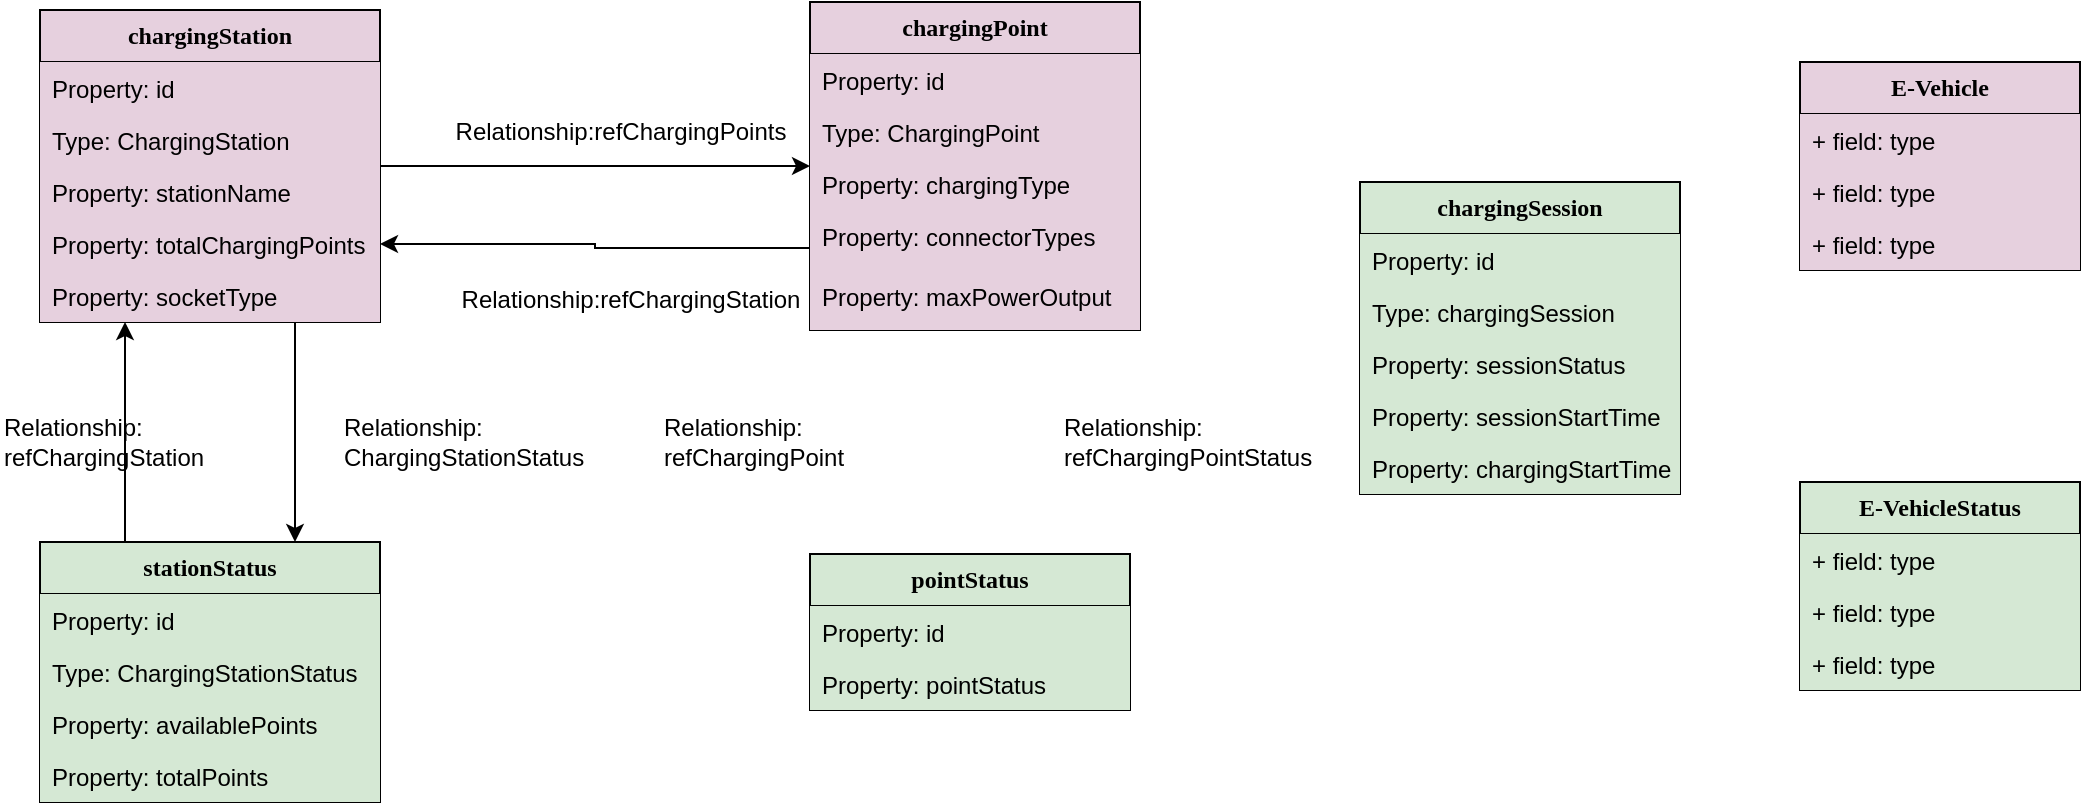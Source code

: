 <mxfile version="28.0.4">
  <diagram name="Page-1" id="6133507b-19e7-1e82-6fc7-422aa6c4b21f">
    <mxGraphModel dx="1921" dy="626" grid="1" gridSize="10" guides="1" tooltips="1" connect="1" arrows="1" fold="1" page="1" pageScale="1" pageWidth="1100" pageHeight="850" background="none" math="0" shadow="0">
      <root>
        <mxCell id="0" />
        <mxCell id="1" parent="0" />
        <mxCell id="U9hzAt4yXVhz4hotrpFy-1" style="edgeStyle=orthogonalEdgeStyle;rounded=0;orthogonalLoop=1;jettySize=auto;html=1;exitX=1;exitY=0.5;exitDx=0;exitDy=0;entryX=0;entryY=0.5;entryDx=0;entryDy=0;" edge="1" parent="1" source="HztenYyuq_wtdhuzzUHY-1" target="HztenYyuq_wtdhuzzUHY-5">
          <mxGeometry relative="1" as="geometry" />
        </mxCell>
        <mxCell id="U9hzAt4yXVhz4hotrpFy-13" style="edgeStyle=orthogonalEdgeStyle;rounded=0;orthogonalLoop=1;jettySize=auto;html=1;exitX=0.75;exitY=1;exitDx=0;exitDy=0;entryX=0.75;entryY=0;entryDx=0;entryDy=0;" edge="1" parent="1" source="HztenYyuq_wtdhuzzUHY-1" target="HztenYyuq_wtdhuzzUHY-13">
          <mxGeometry relative="1" as="geometry" />
        </mxCell>
        <mxCell id="HztenYyuq_wtdhuzzUHY-1" value="&lt;span style=&quot;font-family: Verdana; font-weight: 700; text-wrap-mode: nowrap; background-color: transparent; color: light-dark(rgb(0, 0, 0), rgb(255, 255, 255));&quot;&gt;chargingStation&lt;/span&gt;" style="swimlane;fontStyle=0;childLayout=stackLayout;horizontal=1;startSize=26;fillColor=#E6D0DE;horizontalStack=0;resizeParent=1;resizeParentMax=0;resizeLast=0;collapsible=1;marginBottom=0;whiteSpace=wrap;html=1;" parent="1" vertex="1">
          <mxGeometry x="40" y="114" width="170" height="156" as="geometry" />
        </mxCell>
        <mxCell id="U9hzAt4yXVhz4hotrpFy-6" value="Property:&amp;nbsp;id" style="text;strokeColor=none;fillColor=#E6D0DE;align=left;verticalAlign=top;spacingLeft=4;spacingRight=4;overflow=hidden;rotatable=0;points=[[0,0.5],[1,0.5]];portConstraint=eastwest;whiteSpace=wrap;html=1;" vertex="1" parent="HztenYyuq_wtdhuzzUHY-1">
          <mxGeometry y="26" width="170" height="26" as="geometry" />
        </mxCell>
        <mxCell id="HztenYyuq_wtdhuzzUHY-2" value="Type:&amp;nbsp;ChargingStation&amp;nbsp;" style="text;strokeColor=none;fillColor=#E6D0DE;align=left;verticalAlign=top;spacingLeft=4;spacingRight=4;overflow=hidden;rotatable=0;points=[[0,0.5],[1,0.5]];portConstraint=eastwest;whiteSpace=wrap;html=1;" parent="HztenYyuq_wtdhuzzUHY-1" vertex="1">
          <mxGeometry y="52" width="170" height="26" as="geometry" />
        </mxCell>
        <mxCell id="HztenYyuq_wtdhuzzUHY-3" value="Property: stationName" style="text;strokeColor=none;fillColor=#E6D0DE;align=left;verticalAlign=top;spacingLeft=4;spacingRight=4;overflow=hidden;rotatable=0;points=[[0,0.5],[1,0.5]];portConstraint=eastwest;whiteSpace=wrap;html=1;" parent="HztenYyuq_wtdhuzzUHY-1" vertex="1">
          <mxGeometry y="78" width="170" height="26" as="geometry" />
        </mxCell>
        <mxCell id="U9hzAt4yXVhz4hotrpFy-5" value="Property:&amp;nbsp;&lt;span style=&quot;background-color: transparent;&quot;&gt;totalChargingPoints&lt;/span&gt;" style="text;strokeColor=none;fillColor=#E6D0DE;align=left;verticalAlign=top;spacingLeft=4;spacingRight=4;overflow=hidden;rotatable=0;points=[[0,0.5],[1,0.5]];portConstraint=eastwest;whiteSpace=wrap;html=1;" vertex="1" parent="HztenYyuq_wtdhuzzUHY-1">
          <mxGeometry y="104" width="170" height="26" as="geometry" />
        </mxCell>
        <mxCell id="HztenYyuq_wtdhuzzUHY-4" value="Property: socketType" style="text;strokeColor=none;fillColor=#E6D0DE;align=left;verticalAlign=top;spacingLeft=4;spacingRight=4;overflow=hidden;rotatable=0;points=[[0,0.5],[1,0.5]];portConstraint=eastwest;whiteSpace=wrap;html=1;" parent="HztenYyuq_wtdhuzzUHY-1" vertex="1">
          <mxGeometry y="130" width="170" height="26" as="geometry" />
        </mxCell>
        <mxCell id="U9hzAt4yXVhz4hotrpFy-2" style="edgeStyle=orthogonalEdgeStyle;rounded=0;orthogonalLoop=1;jettySize=auto;html=1;exitX=0;exitY=0.75;exitDx=0;exitDy=0;entryX=1;entryY=0.75;entryDx=0;entryDy=0;" edge="1" parent="1" source="HztenYyuq_wtdhuzzUHY-5" target="HztenYyuq_wtdhuzzUHY-1">
          <mxGeometry relative="1" as="geometry" />
        </mxCell>
        <mxCell id="HztenYyuq_wtdhuzzUHY-5" value="&lt;div&gt;&lt;font face=&quot;Verdana&quot;&gt;&lt;span style=&quot;text-wrap-mode: nowrap;&quot;&gt;&lt;b&gt;chargingPoint&lt;/b&gt;&lt;/span&gt;&lt;/font&gt;&lt;/div&gt;" style="swimlane;fontStyle=0;childLayout=stackLayout;horizontal=1;startSize=26;fillColor=#E6D0DE;horizontalStack=0;resizeParent=1;resizeParentMax=0;resizeLast=0;collapsible=1;marginBottom=0;whiteSpace=wrap;html=1;" parent="1" vertex="1">
          <mxGeometry x="425" y="110" width="165" height="164" as="geometry" />
        </mxCell>
        <mxCell id="HztenYyuq_wtdhuzzUHY-6" value="Property:&amp;nbsp;id" style="text;strokeColor=none;fillColor=#E6D0DE;align=left;verticalAlign=top;spacingLeft=4;spacingRight=4;overflow=hidden;rotatable=0;points=[[0,0.5],[1,0.5]];portConstraint=eastwest;whiteSpace=wrap;html=1;" parent="HztenYyuq_wtdhuzzUHY-5" vertex="1">
          <mxGeometry y="26" width="165" height="26" as="geometry" />
        </mxCell>
        <mxCell id="HztenYyuq_wtdhuzzUHY-7" value="Type:&amp;nbsp;ChargingPoint" style="text;strokeColor=none;fillColor=#E6D0DE;align=left;verticalAlign=top;spacingLeft=4;spacingRight=4;overflow=hidden;rotatable=0;points=[[0,0.5],[1,0.5]];portConstraint=eastwest;whiteSpace=wrap;html=1;" parent="HztenYyuq_wtdhuzzUHY-5" vertex="1">
          <mxGeometry y="52" width="165" height="26" as="geometry" />
        </mxCell>
        <mxCell id="HztenYyuq_wtdhuzzUHY-8" value="Property:&amp;nbsp;chargingType" style="text;strokeColor=none;fillColor=#E6D0DE;align=left;verticalAlign=top;spacingLeft=4;spacingRight=4;overflow=hidden;rotatable=0;points=[[0,0.5],[1,0.5]];portConstraint=eastwest;whiteSpace=wrap;html=1;" parent="HztenYyuq_wtdhuzzUHY-5" vertex="1">
          <mxGeometry y="78" width="165" height="26" as="geometry" />
        </mxCell>
        <mxCell id="U9hzAt4yXVhz4hotrpFy-7" value="Property:&amp;nbsp;connectorTypes" style="text;strokeColor=none;fillColor=#E6D0DE;align=left;verticalAlign=top;spacingLeft=4;spacingRight=4;overflow=hidden;rotatable=0;points=[[0,0.5],[1,0.5]];portConstraint=eastwest;whiteSpace=wrap;html=1;" vertex="1" parent="HztenYyuq_wtdhuzzUHY-5">
          <mxGeometry y="104" width="165" height="30" as="geometry" />
        </mxCell>
        <mxCell id="U9hzAt4yXVhz4hotrpFy-20" value="Property:&amp;nbsp;maxPowerOutput" style="text;strokeColor=none;fillColor=#E6D0DE;align=left;verticalAlign=top;spacingLeft=4;spacingRight=4;overflow=hidden;rotatable=0;points=[[0,0.5],[1,0.5]];portConstraint=eastwest;whiteSpace=wrap;html=1;" vertex="1" parent="HztenYyuq_wtdhuzzUHY-5">
          <mxGeometry y="134" width="165" height="30" as="geometry" />
        </mxCell>
        <mxCell id="HztenYyuq_wtdhuzzUHY-9" value="&lt;font face=&quot;Verdana&quot;&gt;&lt;span style=&quot;text-wrap-mode: nowrap;&quot;&gt;&lt;b&gt;E-Vehicle&lt;/b&gt;&lt;/span&gt;&lt;/font&gt;" style="swimlane;fontStyle=0;childLayout=stackLayout;horizontal=1;startSize=26;fillColor=#E6D0DE;horizontalStack=0;resizeParent=1;resizeParentMax=0;resizeLast=0;collapsible=1;marginBottom=0;whiteSpace=wrap;html=1;" parent="1" vertex="1">
          <mxGeometry x="920" y="140" width="140" height="104" as="geometry" />
        </mxCell>
        <mxCell id="HztenYyuq_wtdhuzzUHY-10" value="+ field: type" style="text;strokeColor=none;fillColor=#E6D0DE;align=left;verticalAlign=top;spacingLeft=4;spacingRight=4;overflow=hidden;rotatable=0;points=[[0,0.5],[1,0.5]];portConstraint=eastwest;whiteSpace=wrap;html=1;" parent="HztenYyuq_wtdhuzzUHY-9" vertex="1">
          <mxGeometry y="26" width="140" height="26" as="geometry" />
        </mxCell>
        <mxCell id="HztenYyuq_wtdhuzzUHY-11" value="+ field: type" style="text;strokeColor=none;fillColor=#E6D0DE;align=left;verticalAlign=top;spacingLeft=4;spacingRight=4;overflow=hidden;rotatable=0;points=[[0,0.5],[1,0.5]];portConstraint=eastwest;whiteSpace=wrap;html=1;" parent="HztenYyuq_wtdhuzzUHY-9" vertex="1">
          <mxGeometry y="52" width="140" height="26" as="geometry" />
        </mxCell>
        <mxCell id="HztenYyuq_wtdhuzzUHY-12" value="+ field: type" style="text;strokeColor=none;fillColor=#E6D0DE;align=left;verticalAlign=top;spacingLeft=4;spacingRight=4;overflow=hidden;rotatable=0;points=[[0,0.5],[1,0.5]];portConstraint=eastwest;whiteSpace=wrap;html=1;" parent="HztenYyuq_wtdhuzzUHY-9" vertex="1">
          <mxGeometry y="78" width="140" height="26" as="geometry" />
        </mxCell>
        <mxCell id="U9hzAt4yXVhz4hotrpFy-14" style="edgeStyle=orthogonalEdgeStyle;rounded=0;orthogonalLoop=1;jettySize=auto;html=1;exitX=0.25;exitY=0;exitDx=0;exitDy=0;entryX=0.25;entryY=1;entryDx=0;entryDy=0;" edge="1" parent="1" source="HztenYyuq_wtdhuzzUHY-13" target="HztenYyuq_wtdhuzzUHY-1">
          <mxGeometry relative="1" as="geometry" />
        </mxCell>
        <mxCell id="HztenYyuq_wtdhuzzUHY-13" value="&lt;span style=&quot;font-family: Verdana; font-weight: 700; text-wrap-mode: nowrap; background-color: transparent; color: light-dark(rgb(0, 0, 0), rgb(255, 255, 255));&quot;&gt;stationStatus&lt;/span&gt;" style="swimlane;fontStyle=0;childLayout=stackLayout;horizontal=1;startSize=26;fillColor=#D5E8D4;horizontalStack=0;resizeParent=1;resizeParentMax=0;resizeLast=0;collapsible=1;marginBottom=0;whiteSpace=wrap;html=1;" parent="1" vertex="1">
          <mxGeometry x="40" y="380" width="170" height="130" as="geometry" />
        </mxCell>
        <mxCell id="HztenYyuq_wtdhuzzUHY-14" value="Property:&amp;nbsp;id" style="text;strokeColor=none;fillColor=#D5E8D4;align=left;verticalAlign=top;spacingLeft=4;spacingRight=4;overflow=hidden;rotatable=0;points=[[0,0.5],[1,0.5]];portConstraint=eastwest;whiteSpace=wrap;html=1;" parent="HztenYyuq_wtdhuzzUHY-13" vertex="1">
          <mxGeometry y="26" width="170" height="26" as="geometry" />
        </mxCell>
        <mxCell id="HztenYyuq_wtdhuzzUHY-15" value="Type:&amp;nbsp;ChargingStationStatus&amp;nbsp;" style="text;strokeColor=none;fillColor=#D5E8D4;align=left;verticalAlign=top;spacingLeft=4;spacingRight=4;overflow=hidden;rotatable=0;points=[[0,0.5],[1,0.5]];portConstraint=eastwest;whiteSpace=wrap;html=1;" parent="HztenYyuq_wtdhuzzUHY-13" vertex="1">
          <mxGeometry y="52" width="170" height="26" as="geometry" />
        </mxCell>
        <mxCell id="HztenYyuq_wtdhuzzUHY-16" value="Property:&amp;nbsp;availablePoints" style="text;strokeColor=none;fillColor=#D5E8D4;align=left;verticalAlign=top;spacingLeft=4;spacingRight=4;overflow=hidden;rotatable=0;points=[[0,0.5],[1,0.5]];portConstraint=eastwest;whiteSpace=wrap;html=1;" parent="HztenYyuq_wtdhuzzUHY-13" vertex="1">
          <mxGeometry y="78" width="170" height="26" as="geometry" />
        </mxCell>
        <mxCell id="U9hzAt4yXVhz4hotrpFy-19" value="Property:&amp;nbsp;&lt;span style=&quot;background-color: transparent;&quot;&gt;totalPoints&lt;/span&gt;" style="text;strokeColor=none;fillColor=#D5E8D4;align=left;verticalAlign=top;spacingLeft=4;spacingRight=4;overflow=hidden;rotatable=0;points=[[0,0.5],[1,0.5]];portConstraint=eastwest;whiteSpace=wrap;html=1;" vertex="1" parent="HztenYyuq_wtdhuzzUHY-13">
          <mxGeometry y="104" width="170" height="26" as="geometry" />
        </mxCell>
        <mxCell id="HztenYyuq_wtdhuzzUHY-17" value="&lt;span style=&quot;font-family: Verdana; font-weight: 700; text-wrap-mode: nowrap;&quot;&gt;pointStatus&lt;/span&gt;" style="swimlane;fontStyle=0;childLayout=stackLayout;horizontal=1;startSize=26;fillColor=#D5E8D4;horizontalStack=0;resizeParent=1;resizeParentMax=0;resizeLast=0;collapsible=1;marginBottom=0;whiteSpace=wrap;html=1;" parent="1" vertex="1">
          <mxGeometry x="425" y="386" width="160" height="78" as="geometry" />
        </mxCell>
        <mxCell id="HztenYyuq_wtdhuzzUHY-18" value="Property:&amp;nbsp;id" style="text;strokeColor=none;fillColor=#D5E8D4;align=left;verticalAlign=top;spacingLeft=4;spacingRight=4;overflow=hidden;rotatable=0;points=[[0,0.5],[1,0.5]];portConstraint=eastwest;whiteSpace=wrap;html=1;" parent="HztenYyuq_wtdhuzzUHY-17" vertex="1">
          <mxGeometry y="26" width="160" height="26" as="geometry" />
        </mxCell>
        <mxCell id="HztenYyuq_wtdhuzzUHY-19" value="Property:&amp;nbsp;pointStatus" style="text;strokeColor=none;fillColor=#D5E8D4;align=left;verticalAlign=top;spacingLeft=4;spacingRight=4;overflow=hidden;rotatable=0;points=[[0,0.5],[1,0.5]];portConstraint=eastwest;whiteSpace=wrap;html=1;" parent="HztenYyuq_wtdhuzzUHY-17" vertex="1">
          <mxGeometry y="52" width="160" height="26" as="geometry" />
        </mxCell>
        <mxCell id="HztenYyuq_wtdhuzzUHY-21" value="&lt;span style=&quot;font-family: Verdana; font-weight: 700; text-wrap-mode: nowrap; background-color: transparent; color: light-dark(rgb(0, 0, 0), rgb(255, 255, 255));&quot;&gt;chargingSession&lt;/span&gt;" style="swimlane;fontStyle=0;childLayout=stackLayout;horizontal=1;startSize=26;fillColor=#D5E8D4;horizontalStack=0;resizeParent=1;resizeParentMax=0;resizeLast=0;collapsible=1;marginBottom=0;whiteSpace=wrap;html=1;" parent="1" vertex="1">
          <mxGeometry x="700" y="200" width="160" height="156" as="geometry" />
        </mxCell>
        <mxCell id="HztenYyuq_wtdhuzzUHY-22" value="Property:&amp;nbsp;id" style="text;strokeColor=none;fillColor=#D5E8D4;align=left;verticalAlign=top;spacingLeft=4;spacingRight=4;overflow=hidden;rotatable=0;points=[[0,0.5],[1,0.5]];portConstraint=eastwest;whiteSpace=wrap;html=1;" parent="HztenYyuq_wtdhuzzUHY-21" vertex="1">
          <mxGeometry y="26" width="160" height="26" as="geometry" />
        </mxCell>
        <mxCell id="HztenYyuq_wtdhuzzUHY-23" value="Type:&amp;nbsp;chargingSession" style="text;strokeColor=none;fillColor=#D5E8D4;align=left;verticalAlign=top;spacingLeft=4;spacingRight=4;overflow=hidden;rotatable=0;points=[[0,0.5],[1,0.5]];portConstraint=eastwest;whiteSpace=wrap;html=1;" parent="HztenYyuq_wtdhuzzUHY-21" vertex="1">
          <mxGeometry y="52" width="160" height="26" as="geometry" />
        </mxCell>
        <mxCell id="HztenYyuq_wtdhuzzUHY-24" value="Property:&amp;nbsp;sessionStatus" style="text;strokeColor=none;fillColor=#D5E8D4;align=left;verticalAlign=top;spacingLeft=4;spacingRight=4;overflow=hidden;rotatable=0;points=[[0,0.5],[1,0.5]];portConstraint=eastwest;whiteSpace=wrap;html=1;" parent="HztenYyuq_wtdhuzzUHY-21" vertex="1">
          <mxGeometry y="78" width="160" height="26" as="geometry" />
        </mxCell>
        <mxCell id="U9hzAt4yXVhz4hotrpFy-25" value="Property:&amp;nbsp;sessionStartTime" style="text;strokeColor=none;fillColor=#D5E8D4;align=left;verticalAlign=top;spacingLeft=4;spacingRight=4;overflow=hidden;rotatable=0;points=[[0,0.5],[1,0.5]];portConstraint=eastwest;whiteSpace=wrap;html=1;" vertex="1" parent="HztenYyuq_wtdhuzzUHY-21">
          <mxGeometry y="104" width="160" height="26" as="geometry" />
        </mxCell>
        <mxCell id="U9hzAt4yXVhz4hotrpFy-26" value="Property: chargingStartTime" style="text;strokeColor=none;fillColor=#D5E8D4;align=left;verticalAlign=top;spacingLeft=4;spacingRight=4;overflow=hidden;rotatable=0;points=[[0,0.5],[1,0.5]];portConstraint=eastwest;whiteSpace=wrap;html=1;" vertex="1" parent="HztenYyuq_wtdhuzzUHY-21">
          <mxGeometry y="130" width="160" height="26" as="geometry" />
        </mxCell>
        <mxCell id="HztenYyuq_wtdhuzzUHY-25" value="&lt;b style=&quot;font-family: Verdana; text-wrap-mode: nowrap;&quot;&gt;E-VehicleStatus&lt;/b&gt;" style="swimlane;fontStyle=0;childLayout=stackLayout;horizontal=1;startSize=26;fillColor=#D5E8D4;horizontalStack=0;resizeParent=1;resizeParentMax=0;resizeLast=0;collapsible=1;marginBottom=0;whiteSpace=wrap;html=1;" parent="1" vertex="1">
          <mxGeometry x="920" y="350" width="140" height="104" as="geometry" />
        </mxCell>
        <mxCell id="HztenYyuq_wtdhuzzUHY-26" value="+ field: type" style="text;strokeColor=none;fillColor=#D5E8D4;align=left;verticalAlign=top;spacingLeft=4;spacingRight=4;overflow=hidden;rotatable=0;points=[[0,0.5],[1,0.5]];portConstraint=eastwest;whiteSpace=wrap;html=1;" parent="HztenYyuq_wtdhuzzUHY-25" vertex="1">
          <mxGeometry y="26" width="140" height="26" as="geometry" />
        </mxCell>
        <mxCell id="HztenYyuq_wtdhuzzUHY-27" value="+ field: type" style="text;strokeColor=none;fillColor=#D5E8D4;align=left;verticalAlign=top;spacingLeft=4;spacingRight=4;overflow=hidden;rotatable=0;points=[[0,0.5],[1,0.5]];portConstraint=eastwest;whiteSpace=wrap;html=1;" parent="HztenYyuq_wtdhuzzUHY-25" vertex="1">
          <mxGeometry y="52" width="140" height="26" as="geometry" />
        </mxCell>
        <mxCell id="HztenYyuq_wtdhuzzUHY-28" value="+ field: type" style="text;strokeColor=none;fillColor=#D5E8D4;align=left;verticalAlign=top;spacingLeft=4;spacingRight=4;overflow=hidden;rotatable=0;points=[[0,0.5],[1,0.5]];portConstraint=eastwest;whiteSpace=wrap;html=1;" parent="HztenYyuq_wtdhuzzUHY-25" vertex="1">
          <mxGeometry y="78" width="140" height="26" as="geometry" />
        </mxCell>
        <mxCell id="U9hzAt4yXVhz4hotrpFy-10" value="Relationship:refChargingStation" style="text;html=1;align=center;verticalAlign=middle;resizable=0;points=[];autosize=1;strokeColor=none;fillColor=none;" vertex="1" parent="1">
          <mxGeometry x="240" y="244" width="190" height="30" as="geometry" />
        </mxCell>
        <mxCell id="U9hzAt4yXVhz4hotrpFy-11" value="Relationship:refChargingPoints" style="text;html=1;align=center;verticalAlign=middle;resizable=0;points=[];autosize=1;strokeColor=none;fillColor=none;" vertex="1" parent="1">
          <mxGeometry x="235" y="160" width="190" height="30" as="geometry" />
        </mxCell>
        <mxCell id="U9hzAt4yXVhz4hotrpFy-15" value="Relationship:&lt;div&gt;refChargingStation&lt;/div&gt;" style="text;html=1;align=left;verticalAlign=middle;resizable=0;points=[];autosize=1;strokeColor=none;fillColor=none;" vertex="1" parent="1">
          <mxGeometry x="20" y="310" width="120" height="40" as="geometry" />
        </mxCell>
        <mxCell id="U9hzAt4yXVhz4hotrpFy-18" value="Relationship:&lt;div&gt;ChargingStationStatus&lt;/div&gt;" style="text;html=1;align=left;verticalAlign=middle;resizable=0;points=[];autosize=1;strokeColor=none;fillColor=none;" vertex="1" parent="1">
          <mxGeometry x="190" y="310" width="140" height="40" as="geometry" />
        </mxCell>
        <mxCell id="U9hzAt4yXVhz4hotrpFy-23" value="Relationship:&lt;div&gt;refChargingPoint&lt;/div&gt;" style="text;html=1;align=left;verticalAlign=middle;resizable=0;points=[];autosize=1;strokeColor=none;fillColor=none;" vertex="1" parent="1">
          <mxGeometry x="350" y="310" width="110" height="40" as="geometry" />
        </mxCell>
        <mxCell id="U9hzAt4yXVhz4hotrpFy-24" value="Relationship:&lt;div&gt;refChargingPointStatus&lt;/div&gt;" style="text;html=1;align=left;verticalAlign=middle;resizable=0;points=[];autosize=1;strokeColor=none;fillColor=none;" vertex="1" parent="1">
          <mxGeometry x="550" y="310" width="150" height="40" as="geometry" />
        </mxCell>
      </root>
    </mxGraphModel>
  </diagram>
</mxfile>
